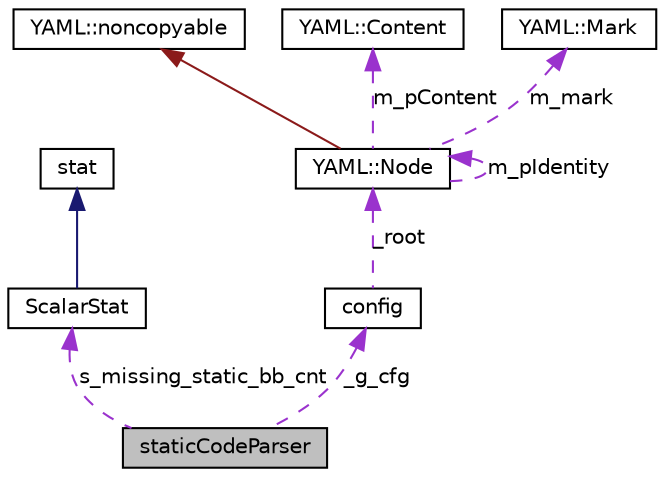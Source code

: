 digraph G
{
  edge [fontname="Helvetica",fontsize="10",labelfontname="Helvetica",labelfontsize="10"];
  node [fontname="Helvetica",fontsize="10",shape=record];
  Node1 [label="staticCodeParser",height=0.2,width=0.4,color="black", fillcolor="grey75", style="filled" fontcolor="black"];
  Node2 -> Node1 [dir=back,color="darkorchid3",fontsize="10",style="dashed",label="s_missing_static_bb_cnt",fontname="Helvetica"];
  Node2 [label="ScalarStat",height=0.2,width=0.4,color="black", fillcolor="white", style="filled",URL="$classScalarStat.html"];
  Node3 -> Node2 [dir=back,color="midnightblue",fontsize="10",style="solid",fontname="Helvetica"];
  Node3 [label="stat",height=0.2,width=0.4,color="black", fillcolor="white", style="filled",URL="$classstat.html"];
  Node4 -> Node1 [dir=back,color="darkorchid3",fontsize="10",style="dashed",label="_g_cfg",fontname="Helvetica"];
  Node4 [label="config",height=0.2,width=0.4,color="black", fillcolor="white", style="filled",URL="$classconfig.html"];
  Node5 -> Node4 [dir=back,color="darkorchid3",fontsize="10",style="dashed",label="_root",fontname="Helvetica"];
  Node5 [label="YAML::Node",height=0.2,width=0.4,color="black", fillcolor="white", style="filled",URL="$classYAML_1_1Node.html"];
  Node6 -> Node5 [dir=back,color="firebrick4",fontsize="10",style="solid",fontname="Helvetica"];
  Node6 [label="YAML::noncopyable",height=0.2,width=0.4,color="black", fillcolor="white", style="filled",URL="$classYAML_1_1noncopyable.html"];
  Node5 -> Node5 [dir=back,color="darkorchid3",fontsize="10",style="dashed",label="m_pIdentity",fontname="Helvetica"];
  Node7 -> Node5 [dir=back,color="darkorchid3",fontsize="10",style="dashed",label="m_pContent",fontname="Helvetica"];
  Node7 [label="YAML::Content",height=0.2,width=0.4,color="black", fillcolor="white", style="filled",URL="$classYAML_1_1Content.html"];
  Node8 -> Node5 [dir=back,color="darkorchid3",fontsize="10",style="dashed",label="m_mark",fontname="Helvetica"];
  Node8 [label="YAML::Mark",height=0.2,width=0.4,color="black", fillcolor="white", style="filled",URL="$structYAML_1_1Mark.html"];
}
